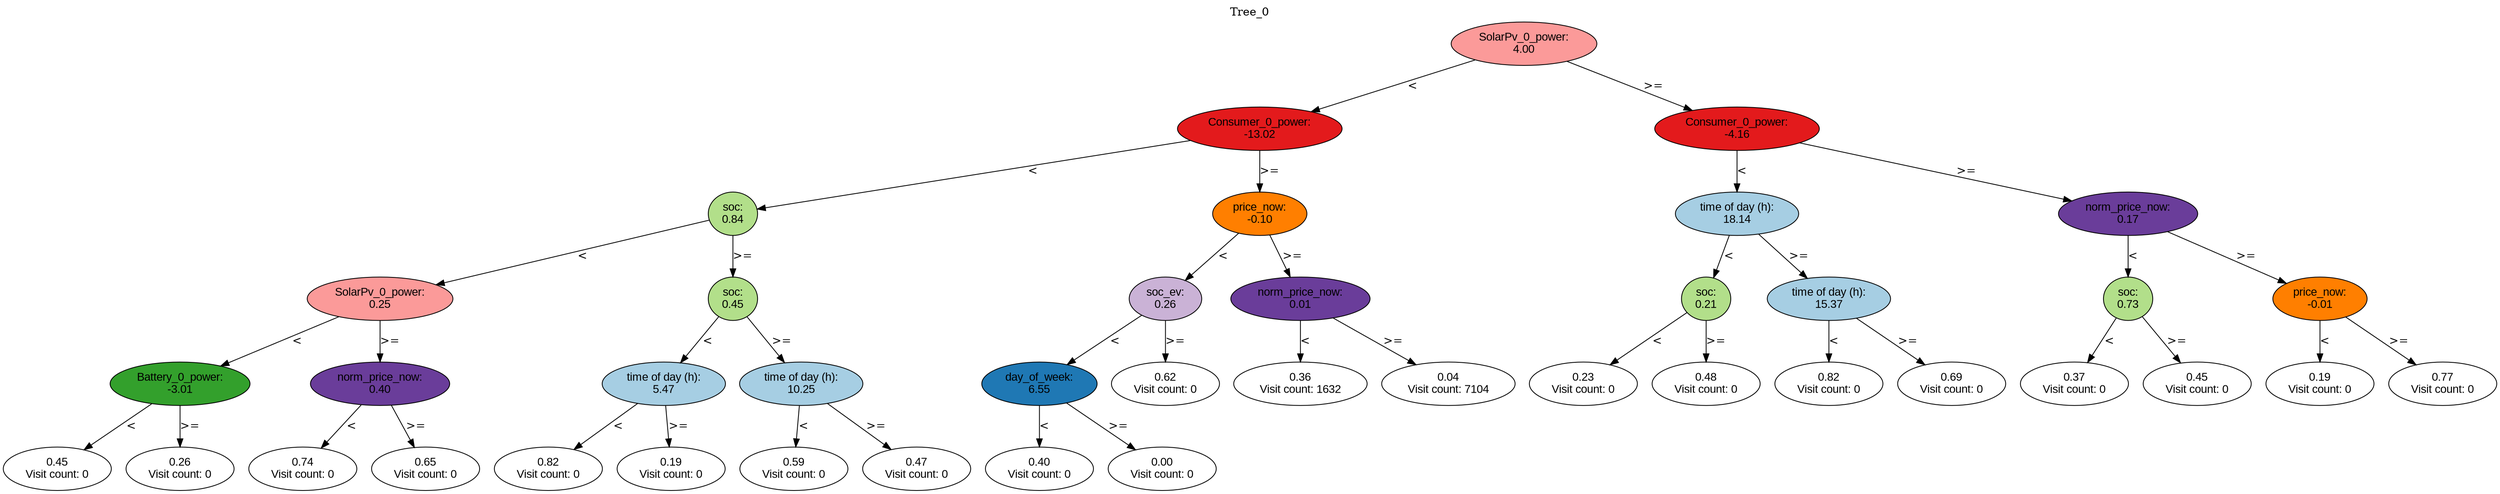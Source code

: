 digraph BST {
    node [fontname="Arial" style=filled colorscheme=paired12];
    0 [ label = "SolarPv_0_power:
4.00" fillcolor=5];
    1 [ label = "Consumer_0_power:
-13.02" fillcolor=6];
    2 [ label = "soc:
0.84" fillcolor=3];
    3 [ label = "SolarPv_0_power:
0.25" fillcolor=5];
    4 [ label = "Battery_0_power:
-3.01" fillcolor=4];
    5 [ label = "0.45
Visit count: 0" fillcolor=white];
    6 [ label = "0.26
Visit count: 0" fillcolor=white];
    7 [ label = "norm_price_now:
0.40" fillcolor=10];
    8 [ label = "0.74
Visit count: 0" fillcolor=white];
    9 [ label = "0.65
Visit count: 0" fillcolor=white];
    10 [ label = "soc:
0.45" fillcolor=3];
    11 [ label = "time of day (h):
5.47" fillcolor=1];
    12 [ label = "0.82
Visit count: 0" fillcolor=white];
    13 [ label = "0.19
Visit count: 0" fillcolor=white];
    14 [ label = "time of day (h):
10.25" fillcolor=1];
    15 [ label = "0.59
Visit count: 0" fillcolor=white];
    16 [ label = "0.47
Visit count: 0" fillcolor=white];
    17 [ label = "price_now:
-0.10" fillcolor=8];
    18 [ label = "soc_ev:
0.26" fillcolor=9];
    19 [ label = "day_of_week:
6.55" fillcolor=2];
    20 [ label = "0.40
Visit count: 0" fillcolor=white];
    21 [ label = "0.00
Visit count: 0" fillcolor=white];
    22 [ label = "0.62
Visit count: 0" fillcolor=white];
    23 [ label = "norm_price_now:
0.01" fillcolor=10];
    24 [ label = "0.36
Visit count: 1632" fillcolor=white];
    25 [ label = "0.04
Visit count: 7104" fillcolor=white];
    26 [ label = "Consumer_0_power:
-4.16" fillcolor=6];
    27 [ label = "time of day (h):
18.14" fillcolor=1];
    28 [ label = "soc:
0.21" fillcolor=3];
    29 [ label = "0.23
Visit count: 0" fillcolor=white];
    30 [ label = "0.48
Visit count: 0" fillcolor=white];
    31 [ label = "time of day (h):
15.37" fillcolor=1];
    32 [ label = "0.82
Visit count: 0" fillcolor=white];
    33 [ label = "0.69
Visit count: 0" fillcolor=white];
    34 [ label = "norm_price_now:
0.17" fillcolor=10];
    35 [ label = "soc:
0.73" fillcolor=3];
    36 [ label = "0.37
Visit count: 0" fillcolor=white];
    37 [ label = "0.45
Visit count: 0" fillcolor=white];
    38 [ label = "price_now:
-0.01" fillcolor=8];
    39 [ label = "0.19
Visit count: 0" fillcolor=white];
    40 [ label = "0.77
Visit count: 0" fillcolor=white];

    0  -> 1[ label = "<"];
    0  -> 26[ label = ">="];
    1  -> 2[ label = "<"];
    1  -> 17[ label = ">="];
    2  -> 3[ label = "<"];
    2  -> 10[ label = ">="];
    3  -> 4[ label = "<"];
    3  -> 7[ label = ">="];
    4  -> 5[ label = "<"];
    4  -> 6[ label = ">="];
    7  -> 8[ label = "<"];
    7  -> 9[ label = ">="];
    10  -> 11[ label = "<"];
    10  -> 14[ label = ">="];
    11  -> 12[ label = "<"];
    11  -> 13[ label = ">="];
    14  -> 15[ label = "<"];
    14  -> 16[ label = ">="];
    17  -> 18[ label = "<"];
    17  -> 23[ label = ">="];
    18  -> 19[ label = "<"];
    18  -> 22[ label = ">="];
    19  -> 20[ label = "<"];
    19  -> 21[ label = ">="];
    23  -> 24[ label = "<"];
    23  -> 25[ label = ">="];
    26  -> 27[ label = "<"];
    26  -> 34[ label = ">="];
    27  -> 28[ label = "<"];
    27  -> 31[ label = ">="];
    28  -> 29[ label = "<"];
    28  -> 30[ label = ">="];
    31  -> 32[ label = "<"];
    31  -> 33[ label = ">="];
    34  -> 35[ label = "<"];
    34  -> 38[ label = ">="];
    35  -> 36[ label = "<"];
    35  -> 37[ label = ">="];
    38  -> 39[ label = "<"];
    38  -> 40[ label = ">="];

    labelloc="t";
    label="Tree_0";
}